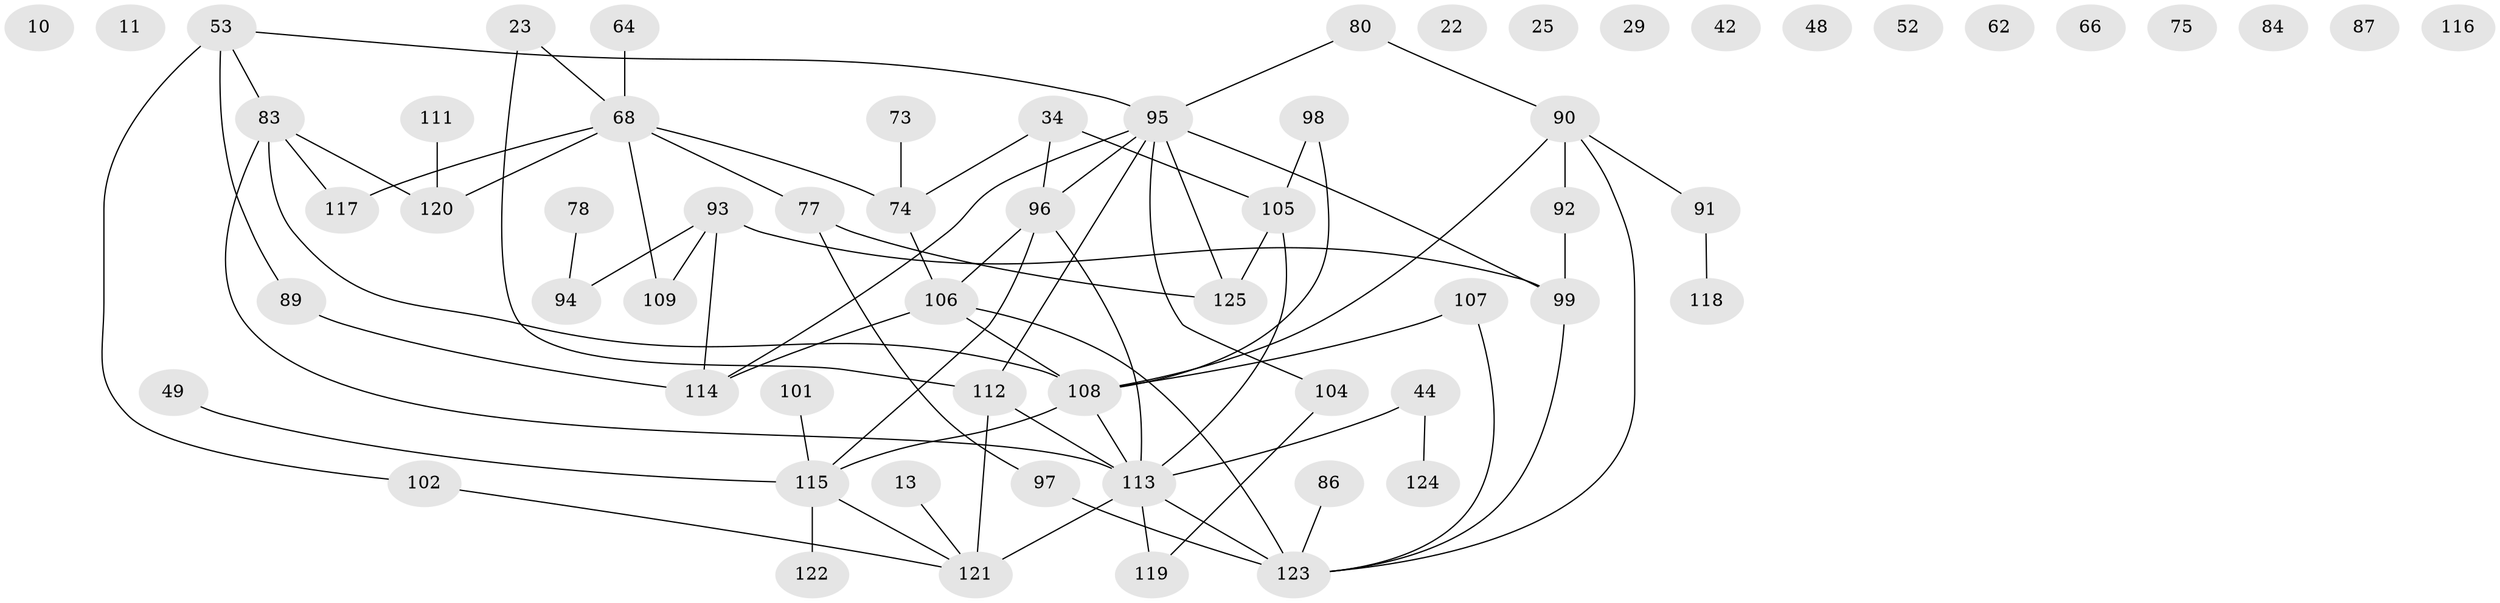 // original degree distribution, {4: 0.144, 2: 0.256, 1: 0.2, 6: 0.032, 3: 0.192, 0: 0.104, 5: 0.072}
// Generated by graph-tools (version 1.1) at 2025/40/03/09/25 04:40:11]
// undirected, 62 vertices, 75 edges
graph export_dot {
graph [start="1"]
  node [color=gray90,style=filled];
  10;
  11;
  13;
  22;
  23;
  25;
  29;
  34;
  42;
  44;
  48;
  49;
  52;
  53;
  62;
  64;
  66;
  68 [super="+6+36+24"];
  73;
  74;
  75;
  77;
  78;
  80 [super="+47"];
  83;
  84 [super="+16"];
  86;
  87;
  89 [super="+30"];
  90 [super="+76"];
  91;
  92 [super="+18"];
  93;
  94 [super="+67"];
  95 [super="+19+39+69"];
  96;
  97 [super="+82"];
  98;
  99;
  101;
  102;
  104;
  105 [super="+5"];
  106 [super="+33+100+28"];
  107;
  108 [super="+54+51+103"];
  109;
  111;
  112 [super="+20"];
  113 [super="+60+61+71+70"];
  114 [super="+7+41"];
  115 [super="+63+21+72"];
  116;
  117;
  118 [super="+37"];
  119;
  120 [super="+79+43"];
  121 [super="+81"];
  122;
  123 [super="+110"];
  124;
  125 [super="+65+56"];
  13 -- 121;
  23 -- 68;
  23 -- 112;
  34 -- 74;
  34 -- 96;
  34 -- 105 [weight=2];
  44 -- 124;
  44 -- 113;
  49 -- 115;
  53 -- 83;
  53 -- 89;
  53 -- 102;
  53 -- 95;
  64 -- 68;
  68 -- 74 [weight=2];
  68 -- 77 [weight=2];
  68 -- 117;
  68 -- 109;
  68 -- 120 [weight=3];
  73 -- 74;
  74 -- 106;
  77 -- 125;
  77 -- 97;
  78 -- 94;
  80 -- 95;
  80 -- 90;
  83 -- 113;
  83 -- 117;
  83 -- 120;
  83 -- 108 [weight=2];
  86 -- 123;
  89 -- 114;
  90 -- 91;
  90 -- 123;
  90 -- 108;
  90 -- 92;
  91 -- 118;
  92 -- 99 [weight=2];
  93 -- 99;
  93 -- 109;
  93 -- 114;
  93 -- 94;
  95 -- 114;
  95 -- 99 [weight=2];
  95 -- 96;
  95 -- 112;
  95 -- 104;
  95 -- 125;
  96 -- 106;
  96 -- 115;
  96 -- 113;
  97 -- 123;
  98 -- 105;
  98 -- 108;
  99 -- 123;
  101 -- 115;
  102 -- 121;
  104 -- 119;
  105 -- 125;
  105 -- 113;
  106 -- 108 [weight=2];
  106 -- 114;
  106 -- 123;
  107 -- 108;
  107 -- 123;
  108 -- 113 [weight=2];
  108 -- 115;
  111 -- 120;
  112 -- 113;
  112 -- 121 [weight=2];
  113 -- 121 [weight=2];
  113 -- 119;
  113 -- 123 [weight=2];
  115 -- 122;
  115 -- 121;
}
